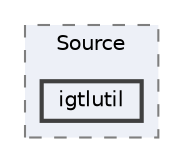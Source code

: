 digraph "igtlutil"
{
 // LATEX_PDF_SIZE
  bgcolor="transparent";
  edge [fontname=Helvetica,fontsize=10,labelfontname=Helvetica,labelfontsize=10];
  node [fontname=Helvetica,fontsize=10,shape=box,height=0.2,width=0.4];
  compound=true
  subgraph clusterdir_59e7b1fe656c1fcca22c7fea796b0747 {
    graph [ bgcolor="#edf0f7", pencolor="grey50", label="Source", fontname=Helvetica,fontsize=10 style="filled,dashed", URL="dir_59e7b1fe656c1fcca22c7fea796b0747.html",tooltip=""]
  dir_9d97f8d6b59ab16213083373f34356ef [label="igtlutil", fillcolor="#edf0f7", color="grey25", style="filled,bold", URL="dir_9d97f8d6b59ab16213083373f34356ef.html",tooltip=""];
  }
}
